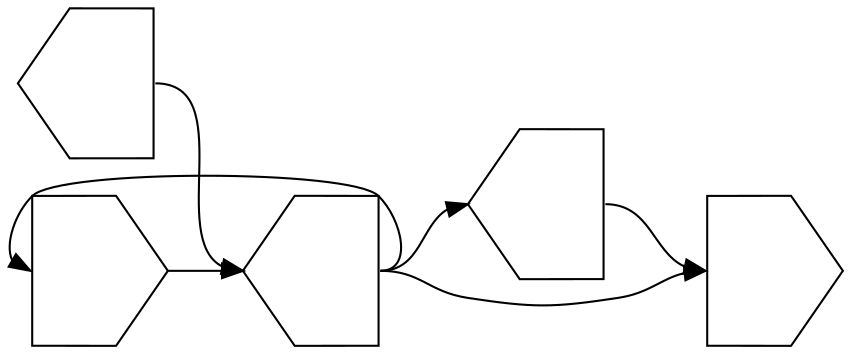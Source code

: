 digraph asm {
	rotate=90;
	edge [headport=n,tailport=s];
	9802 [label="",height=1,width=1,shape=invhouse];
	16140 [label="",height=1,width=1,shape=house];
	1556 [label="",height=1,width=1,shape=invhouse];
	7630 [label="",height=1,width=1,shape=house];
	8160 [label="",height=1,width=1,shape=house];
	9802 -> 16140
	16140 -> 1556
	16140 -> 7630
	16140 -> 9802
	7630 -> 1556
	8160 -> 16140
}